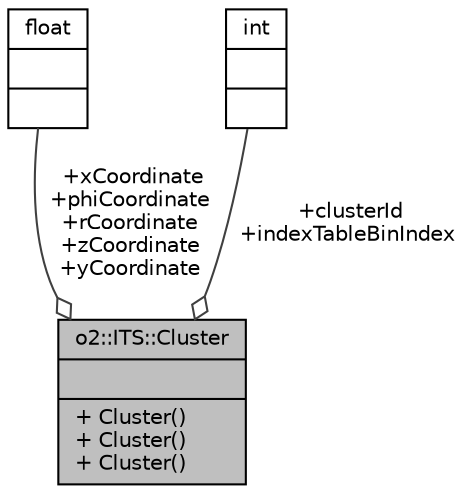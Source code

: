 digraph "o2::ITS::Cluster"
{
 // INTERACTIVE_SVG=YES
  bgcolor="transparent";
  edge [fontname="Helvetica",fontsize="10",labelfontname="Helvetica",labelfontsize="10"];
  node [fontname="Helvetica",fontsize="10",shape=record];
  Node1 [label="{o2::ITS::Cluster\n||+ Cluster()\l+ Cluster()\l+ Cluster()\l}",height=0.2,width=0.4,color="black", fillcolor="grey75", style="filled" fontcolor="black"];
  Node2 -> Node1 [color="grey25",fontsize="10",style="solid",label=" +xCoordinate\n+phiCoordinate\n+rCoordinate\n+zCoordinate\n+yCoordinate" ,arrowhead="odiamond",fontname="Helvetica"];
  Node2 [label="{float\n||}",height=0.2,width=0.4,color="black",URL="$d4/dc3/classfloat.html"];
  Node3 -> Node1 [color="grey25",fontsize="10",style="solid",label=" +clusterId\n+indexTableBinIndex" ,arrowhead="odiamond",fontname="Helvetica"];
  Node3 [label="{int\n||}",height=0.2,width=0.4,color="black",URL="$d1/da0/classint.html"];
}
